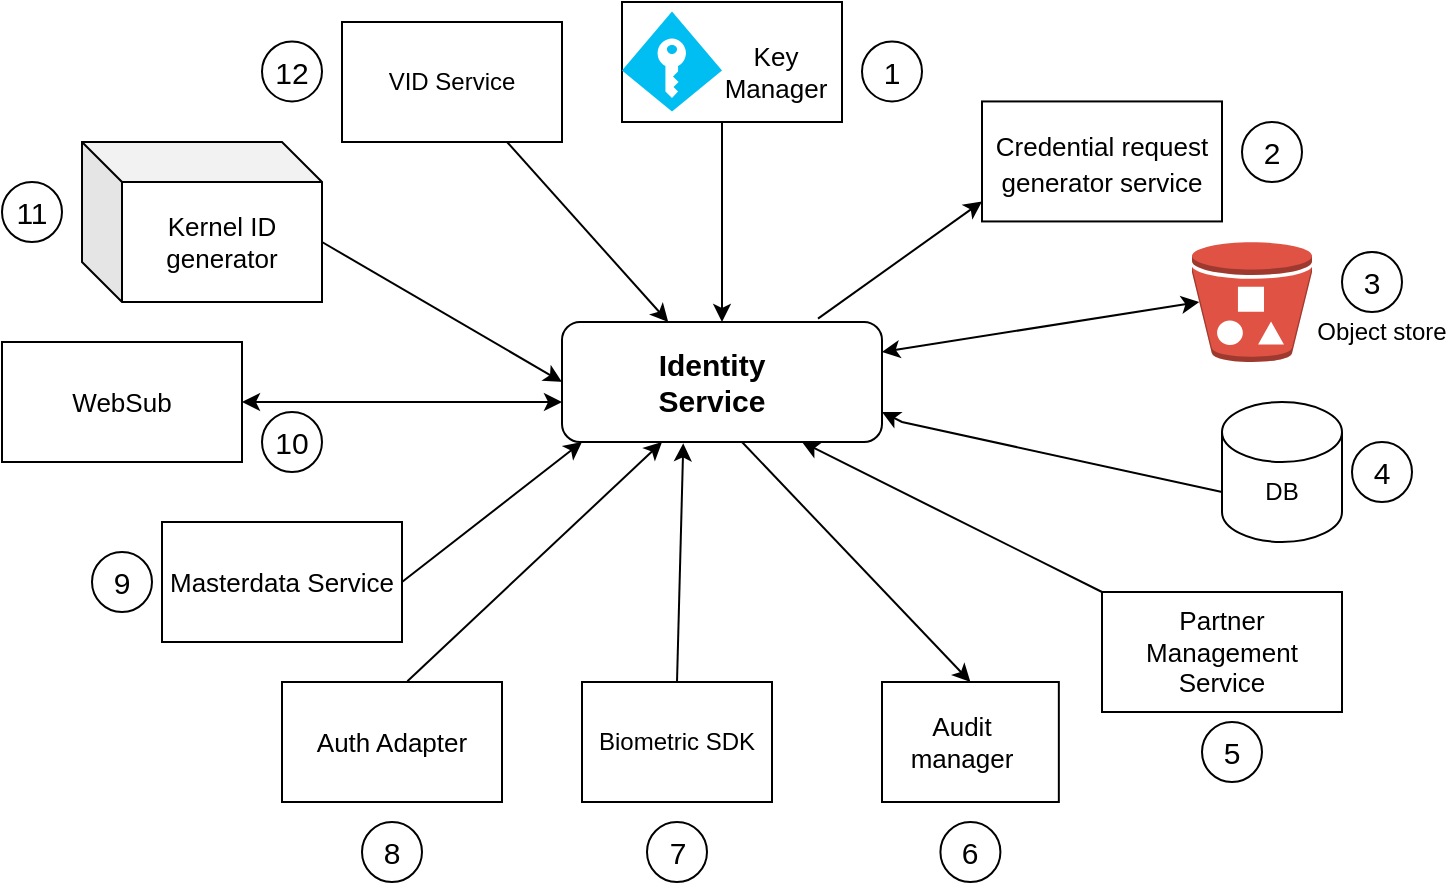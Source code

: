 <mxfile version="16.5.2" type="github">
  <diagram id="Rfm9pupQd3TTHusyGie_" name="Page-1">
    <mxGraphModel dx="766" dy="450" grid="1" gridSize="10" guides="1" tooltips="1" connect="1" arrows="1" fold="1" page="1" pageScale="1" pageWidth="850" pageHeight="1100" math="0" shadow="0">
      <root>
        <mxCell id="0" />
        <mxCell id="1" parent="0" />
        <mxCell id="ZjMapaG8mnD5svFaJToD-7" value="" style="rounded=1;whiteSpace=wrap;html=1;" vertex="1" parent="1">
          <mxGeometry x="320" y="180" width="160" height="60" as="geometry" />
        </mxCell>
        <mxCell id="ZjMapaG8mnD5svFaJToD-8" value="&lt;b&gt;&lt;font style=&quot;font-size: 15px&quot;&gt;Identity Service&lt;/font&gt;&lt;/b&gt;" style="text;html=1;strokeColor=none;fillColor=none;align=center;verticalAlign=middle;whiteSpace=wrap;rounded=0;" vertex="1" parent="1">
          <mxGeometry x="350" y="195" width="90" height="30" as="geometry" />
        </mxCell>
        <mxCell id="ZjMapaG8mnD5svFaJToD-9" value="&lt;font style=&quot;font-size: 13px&quot;&gt;WebSub&lt;/font&gt;" style="rounded=0;whiteSpace=wrap;html=1;" vertex="1" parent="1">
          <mxGeometry x="40" y="190" width="120" height="60" as="geometry" />
        </mxCell>
        <mxCell id="ZjMapaG8mnD5svFaJToD-10" value="" style="rounded=0;whiteSpace=wrap;html=1;" vertex="1" parent="1">
          <mxGeometry x="350" y="20" width="110" height="60" as="geometry" />
        </mxCell>
        <mxCell id="ZjMapaG8mnD5svFaJToD-11" value="&lt;font style=&quot;font-size: 13px&quot;&gt;Partner Management Service&lt;/font&gt;" style="rounded=0;whiteSpace=wrap;html=1;" vertex="1" parent="1">
          <mxGeometry x="590" y="315" width="120" height="60" as="geometry" />
        </mxCell>
        <mxCell id="ZjMapaG8mnD5svFaJToD-12" value="VID Service" style="rounded=0;whiteSpace=wrap;html=1;" vertex="1" parent="1">
          <mxGeometry x="210" y="30" width="110" height="60" as="geometry" />
        </mxCell>
        <mxCell id="ZjMapaG8mnD5svFaJToD-13" value="&lt;font style=&quot;font-size: 13px&quot;&gt;Masterdata Service&lt;/font&gt;" style="rounded=0;whiteSpace=wrap;html=1;" vertex="1" parent="1">
          <mxGeometry x="120" y="280" width="120" height="60" as="geometry" />
        </mxCell>
        <mxCell id="ZjMapaG8mnD5svFaJToD-14" value="&lt;font style=&quot;font-size: 13px&quot;&gt;Auth Adapter&lt;/font&gt;" style="rounded=0;whiteSpace=wrap;html=1;" vertex="1" parent="1">
          <mxGeometry x="180" y="360" width="110" height="60" as="geometry" />
        </mxCell>
        <mxCell id="ZjMapaG8mnD5svFaJToD-15" value="Biometric SDK" style="rounded=0;whiteSpace=wrap;html=1;" vertex="1" parent="1">
          <mxGeometry x="330" y="360" width="95" height="60" as="geometry" />
        </mxCell>
        <mxCell id="ZjMapaG8mnD5svFaJToD-16" value="" style="rounded=0;whiteSpace=wrap;html=1;" vertex="1" parent="1">
          <mxGeometry x="480" y="360" width="88.42" height="60" as="geometry" />
        </mxCell>
        <mxCell id="ZjMapaG8mnD5svFaJToD-18" value="&lt;font style=&quot;font-size: 13px&quot;&gt;Key Manager&lt;/font&gt;" style="text;html=1;strokeColor=none;fillColor=none;align=center;verticalAlign=middle;whiteSpace=wrap;rounded=0;" vertex="1" parent="1">
          <mxGeometry x="396.71" y="39.72" width="60" height="30" as="geometry" />
        </mxCell>
        <mxCell id="ZjMapaG8mnD5svFaJToD-21" value="" style="outlineConnect=0;dashed=0;verticalLabelPosition=bottom;verticalAlign=top;align=center;html=1;shape=mxgraph.aws3.bucket_with_objects;fillColor=#E05243;gradientColor=none;" vertex="1" parent="1">
          <mxGeometry x="635" y="140" width="60" height="60" as="geometry" />
        </mxCell>
        <mxCell id="ZjMapaG8mnD5svFaJToD-22" value="Object store" style="text;html=1;strokeColor=none;fillColor=none;align=center;verticalAlign=middle;whiteSpace=wrap;rounded=0;" vertex="1" parent="1">
          <mxGeometry x="695" y="170" width="70" height="30" as="geometry" />
        </mxCell>
        <mxCell id="ZjMapaG8mnD5svFaJToD-23" value="" style="shape=cylinder3;whiteSpace=wrap;html=1;boundedLbl=1;backgroundOutline=1;size=15;" vertex="1" parent="1">
          <mxGeometry x="650" y="220" width="60" height="70" as="geometry" />
        </mxCell>
        <mxCell id="ZjMapaG8mnD5svFaJToD-24" value="DB" style="text;html=1;strokeColor=none;fillColor=none;align=center;verticalAlign=middle;whiteSpace=wrap;rounded=0;" vertex="1" parent="1">
          <mxGeometry x="650" y="240" width="60" height="50" as="geometry" />
        </mxCell>
        <mxCell id="ZjMapaG8mnD5svFaJToD-25" value="&lt;font style=&quot;font-size: 13px&quot;&gt;Audit manager&lt;/font&gt;" style="text;html=1;strokeColor=none;fillColor=none;align=center;verticalAlign=middle;whiteSpace=wrap;rounded=0;" vertex="1" parent="1">
          <mxGeometry x="490" y="375" width="60" height="30" as="geometry" />
        </mxCell>
        <mxCell id="ZjMapaG8mnD5svFaJToD-26" value="&lt;font style=&quot;font-size: 13px&quot;&gt;Kernel ID generator&lt;/font&gt;" style="shape=cube;whiteSpace=wrap;html=1;boundedLbl=1;backgroundOutline=1;darkOpacity=0.05;darkOpacity2=0.1;" vertex="1" parent="1">
          <mxGeometry x="80" y="90" width="120" height="80" as="geometry" />
        </mxCell>
        <mxCell id="ZjMapaG8mnD5svFaJToD-31" value="" style="endArrow=classic;html=1;rounded=0;fontSize=15;entryX=0.5;entryY=0;entryDx=0;entryDy=0;" edge="1" parent="1" target="ZjMapaG8mnD5svFaJToD-7">
          <mxGeometry width="50" height="50" relative="1" as="geometry">
            <mxPoint x="400" y="80" as="sourcePoint" />
            <mxPoint x="430" y="250" as="targetPoint" />
          </mxGeometry>
        </mxCell>
        <mxCell id="ZjMapaG8mnD5svFaJToD-32" value="" style="endArrow=classic;html=1;rounded=0;fontSize=15;exitX=1;exitY=0.5;exitDx=0;exitDy=0;" edge="1" parent="1" source="ZjMapaG8mnD5svFaJToD-13">
          <mxGeometry width="50" height="50" relative="1" as="geometry">
            <mxPoint x="380" y="300" as="sourcePoint" />
            <mxPoint x="330" y="240" as="targetPoint" />
          </mxGeometry>
        </mxCell>
        <mxCell id="ZjMapaG8mnD5svFaJToD-33" value="" style="endArrow=classic;html=1;rounded=0;fontSize=15;entryX=0.75;entryY=1;entryDx=0;entryDy=0;exitX=0;exitY=0;exitDx=0;exitDy=0;" edge="1" parent="1" source="ZjMapaG8mnD5svFaJToD-11" target="ZjMapaG8mnD5svFaJToD-7">
          <mxGeometry width="50" height="50" relative="1" as="geometry">
            <mxPoint x="590" y="310" as="sourcePoint" />
            <mxPoint x="430" y="250" as="targetPoint" />
          </mxGeometry>
        </mxCell>
        <mxCell id="ZjMapaG8mnD5svFaJToD-34" value="" style="endArrow=classic;startArrow=classic;html=1;rounded=0;fontSize=15;exitX=1;exitY=0.5;exitDx=0;exitDy=0;" edge="1" parent="1" source="ZjMapaG8mnD5svFaJToD-9">
          <mxGeometry width="50" height="50" relative="1" as="geometry">
            <mxPoint x="380" y="300" as="sourcePoint" />
            <mxPoint x="320" y="220" as="targetPoint" />
          </mxGeometry>
        </mxCell>
        <mxCell id="ZjMapaG8mnD5svFaJToD-35" value="1" style="ellipse;whiteSpace=wrap;html=1;aspect=fixed;fontSize=15;" vertex="1" parent="1">
          <mxGeometry x="470" y="39.72" width="30" height="30" as="geometry" />
        </mxCell>
        <mxCell id="ZjMapaG8mnD5svFaJToD-36" value="2" style="ellipse;whiteSpace=wrap;html=1;aspect=fixed;fontSize=15;" vertex="1" parent="1">
          <mxGeometry x="660" y="80" width="30" height="30" as="geometry" />
        </mxCell>
        <mxCell id="ZjMapaG8mnD5svFaJToD-37" value="3" style="ellipse;whiteSpace=wrap;html=1;aspect=fixed;fontSize=15;" vertex="1" parent="1">
          <mxGeometry x="710" y="145" width="30" height="30" as="geometry" />
        </mxCell>
        <mxCell id="ZjMapaG8mnD5svFaJToD-39" value="4" style="ellipse;whiteSpace=wrap;html=1;aspect=fixed;fontSize=15;" vertex="1" parent="1">
          <mxGeometry x="715" y="240" width="30" height="30" as="geometry" />
        </mxCell>
        <mxCell id="ZjMapaG8mnD5svFaJToD-40" value="5" style="ellipse;whiteSpace=wrap;html=1;aspect=fixed;fontSize=15;" vertex="1" parent="1">
          <mxGeometry x="640" y="380" width="30" height="30" as="geometry" />
        </mxCell>
        <mxCell id="ZjMapaG8mnD5svFaJToD-41" value="6" style="ellipse;whiteSpace=wrap;html=1;aspect=fixed;fontSize=15;" vertex="1" parent="1">
          <mxGeometry x="509.21" y="430" width="30" height="30" as="geometry" />
        </mxCell>
        <mxCell id="ZjMapaG8mnD5svFaJToD-42" value="8" style="ellipse;whiteSpace=wrap;html=1;aspect=fixed;fontSize=15;" vertex="1" parent="1">
          <mxGeometry x="220.0" y="430" width="30" height="30" as="geometry" />
        </mxCell>
        <mxCell id="ZjMapaG8mnD5svFaJToD-43" value="7" style="ellipse;whiteSpace=wrap;html=1;aspect=fixed;fontSize=15;" vertex="1" parent="1">
          <mxGeometry x="362.5" y="430" width="30" height="30" as="geometry" />
        </mxCell>
        <mxCell id="ZjMapaG8mnD5svFaJToD-44" value="12" style="ellipse;whiteSpace=wrap;html=1;aspect=fixed;fontSize=15;" vertex="1" parent="1">
          <mxGeometry x="170" y="39.72" width="30" height="30" as="geometry" />
        </mxCell>
        <mxCell id="ZjMapaG8mnD5svFaJToD-45" value="9" style="ellipse;whiteSpace=wrap;html=1;aspect=fixed;fontSize=15;" vertex="1" parent="1">
          <mxGeometry x="85.0" y="295" width="30" height="30" as="geometry" />
        </mxCell>
        <mxCell id="ZjMapaG8mnD5svFaJToD-46" value="11" style="ellipse;whiteSpace=wrap;html=1;aspect=fixed;fontSize=15;" vertex="1" parent="1">
          <mxGeometry x="40" y="110" width="30" height="30" as="geometry" />
        </mxCell>
        <mxCell id="ZjMapaG8mnD5svFaJToD-47" value="10" style="ellipse;whiteSpace=wrap;html=1;aspect=fixed;fontSize=15;" vertex="1" parent="1">
          <mxGeometry x="170.0" y="225" width="30" height="30" as="geometry" />
        </mxCell>
        <mxCell id="ZjMapaG8mnD5svFaJToD-53" value="" style="verticalLabelPosition=bottom;html=1;verticalAlign=top;align=center;strokeColor=none;fillColor=#00BEF2;shape=mxgraph.azure.access_control;fontSize=15;" vertex="1" parent="1">
          <mxGeometry x="350" y="24.72" width="50" height="50" as="geometry" />
        </mxCell>
        <mxCell id="ZjMapaG8mnD5svFaJToD-55" value="" style="endArrow=classic;html=1;rounded=0;fontSize=15;entryX=0;entryY=0;entryDx=20;entryDy=80;entryPerimeter=0;exitX=0.8;exitY=-0.028;exitDx=0;exitDy=0;exitPerimeter=0;" edge="1" parent="1" source="ZjMapaG8mnD5svFaJToD-7">
          <mxGeometry width="50" height="50" relative="1" as="geometry">
            <mxPoint x="380" y="200" as="sourcePoint" />
            <mxPoint x="530" y="119.72" as="targetPoint" />
          </mxGeometry>
        </mxCell>
        <mxCell id="ZjMapaG8mnD5svFaJToD-56" value="" style="endArrow=classic;startArrow=classic;html=1;rounded=0;fontSize=15;entryX=0.06;entryY=0.5;entryDx=0;entryDy=0;entryPerimeter=0;exitX=1;exitY=0.25;exitDx=0;exitDy=0;" edge="1" parent="1" source="ZjMapaG8mnD5svFaJToD-7" target="ZjMapaG8mnD5svFaJToD-21">
          <mxGeometry width="50" height="50" relative="1" as="geometry">
            <mxPoint x="380" y="200" as="sourcePoint" />
            <mxPoint x="430" y="150" as="targetPoint" />
          </mxGeometry>
        </mxCell>
        <mxCell id="ZjMapaG8mnD5svFaJToD-57" value="" style="endArrow=classic;html=1;rounded=0;fontSize=15;exitX=0;exitY=0.5;exitDx=0;exitDy=0;entryX=1;entryY=0.75;entryDx=0;entryDy=0;" edge="1" parent="1" source="ZjMapaG8mnD5svFaJToD-24" target="ZjMapaG8mnD5svFaJToD-7">
          <mxGeometry width="50" height="50" relative="1" as="geometry">
            <mxPoint x="380" y="300" as="sourcePoint" />
            <mxPoint x="490" y="240" as="targetPoint" />
            <Array as="points">
              <mxPoint x="490" y="230" />
            </Array>
          </mxGeometry>
        </mxCell>
        <mxCell id="ZjMapaG8mnD5svFaJToD-58" value="" style="endArrow=classic;html=1;rounded=0;fontSize=15;entryX=0.5;entryY=0;entryDx=0;entryDy=0;" edge="1" parent="1" target="ZjMapaG8mnD5svFaJToD-16">
          <mxGeometry width="50" height="50" relative="1" as="geometry">
            <mxPoint x="410" y="240" as="sourcePoint" />
            <mxPoint x="430" y="250" as="targetPoint" />
          </mxGeometry>
        </mxCell>
        <mxCell id="ZjMapaG8mnD5svFaJToD-59" value="" style="endArrow=classic;html=1;rounded=0;fontSize=15;entryX=0.379;entryY=1.011;entryDx=0;entryDy=0;entryPerimeter=0;exitX=0.5;exitY=0;exitDx=0;exitDy=0;" edge="1" parent="1" source="ZjMapaG8mnD5svFaJToD-15" target="ZjMapaG8mnD5svFaJToD-7">
          <mxGeometry width="50" height="50" relative="1" as="geometry">
            <mxPoint x="380" y="300" as="sourcePoint" />
            <mxPoint x="430" y="250" as="targetPoint" />
          </mxGeometry>
        </mxCell>
        <mxCell id="ZjMapaG8mnD5svFaJToD-60" value="" style="endArrow=classic;html=1;rounded=0;fontSize=15;exitX=0.57;exitY=-0.006;exitDx=0;exitDy=0;exitPerimeter=0;" edge="1" parent="1" source="ZjMapaG8mnD5svFaJToD-14">
          <mxGeometry width="50" height="50" relative="1" as="geometry">
            <mxPoint x="320" y="290" as="sourcePoint" />
            <mxPoint x="370" y="240" as="targetPoint" />
          </mxGeometry>
        </mxCell>
        <mxCell id="ZjMapaG8mnD5svFaJToD-61" value="" style="endArrow=classic;html=1;rounded=0;fontSize=15;entryX=0;entryY=0.5;entryDx=0;entryDy=0;" edge="1" parent="1" target="ZjMapaG8mnD5svFaJToD-7">
          <mxGeometry width="50" height="50" relative="1" as="geometry">
            <mxPoint x="200" y="140" as="sourcePoint" />
            <mxPoint x="250" y="90" as="targetPoint" />
          </mxGeometry>
        </mxCell>
        <mxCell id="ZjMapaG8mnD5svFaJToD-62" value="" style="endArrow=classic;html=1;rounded=0;fontSize=15;exitX=0.75;exitY=1;exitDx=0;exitDy=0;" edge="1" parent="1" source="ZjMapaG8mnD5svFaJToD-12" target="ZjMapaG8mnD5svFaJToD-7">
          <mxGeometry width="50" height="50" relative="1" as="geometry">
            <mxPoint x="380" y="300" as="sourcePoint" />
            <mxPoint x="430" y="250" as="targetPoint" />
          </mxGeometry>
        </mxCell>
        <mxCell id="ZjMapaG8mnD5svFaJToD-63" value="&lt;font style=&quot;font-size: 13px&quot;&gt;Credential request generator service&lt;/font&gt;" style="rounded=0;whiteSpace=wrap;html=1;fontSize=15;" vertex="1" parent="1">
          <mxGeometry x="530" y="69.72" width="120" height="60" as="geometry" />
        </mxCell>
      </root>
    </mxGraphModel>
  </diagram>
</mxfile>
